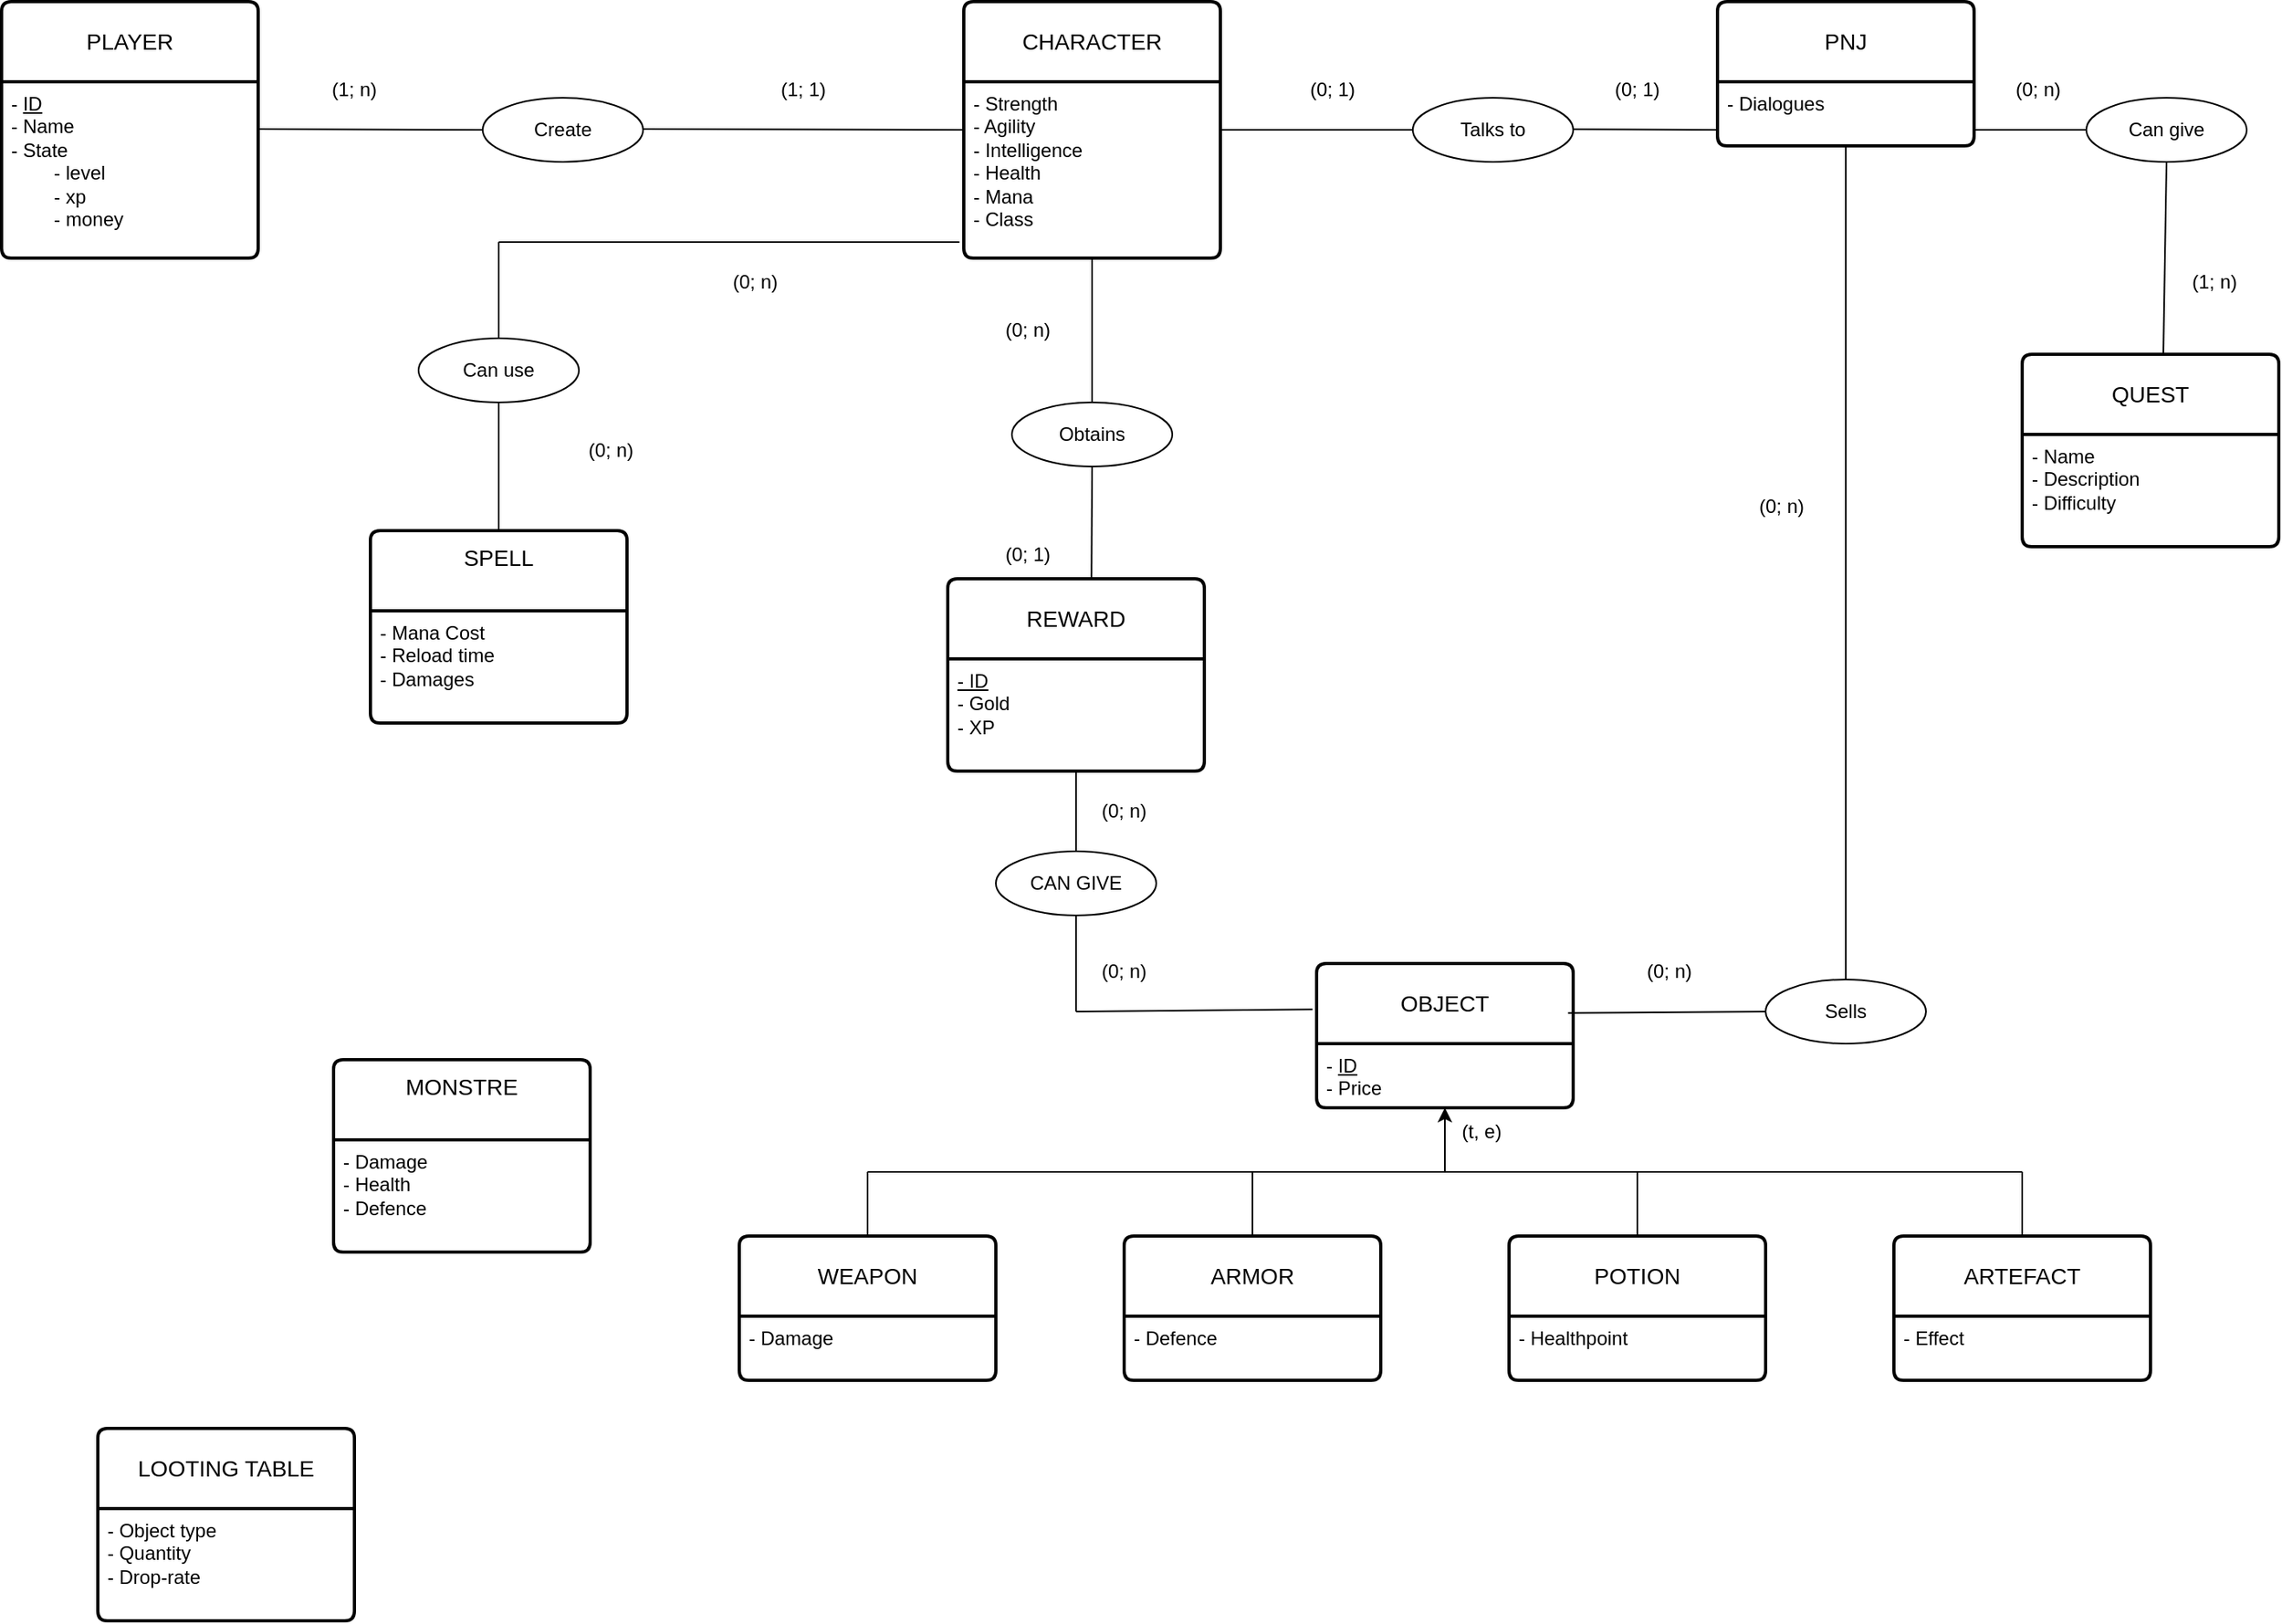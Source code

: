 <mxfile version="25.0.3">
  <diagram name="Page-1" id="kcM2gwdWwORHzh9vfknG">
    <mxGraphModel dx="2674" dy="1309" grid="1" gridSize="10" guides="1" tooltips="1" connect="1" arrows="1" fold="1" page="1" pageScale="1" pageWidth="827" pageHeight="1169" math="0" shadow="0">
      <root>
        <mxCell id="0" />
        <mxCell id="1" parent="0" />
        <mxCell id="6HvYePuJQg4uBYDPbXaV-1" value="PLAYER" style="swimlane;childLayout=stackLayout;horizontal=1;startSize=50;horizontalStack=0;rounded=1;fontSize=14;fontStyle=0;strokeWidth=2;resizeParent=0;resizeLast=1;shadow=0;dashed=0;align=center;arcSize=4;whiteSpace=wrap;html=1;" vertex="1" parent="1">
          <mxGeometry x="-780" y="40" width="160" height="160" as="geometry" />
        </mxCell>
        <mxCell id="6HvYePuJQg4uBYDPbXaV-2" value="- &lt;u&gt;ID&lt;/u&gt;&lt;div&gt;- Name&lt;/div&gt;&lt;div&gt;- State&lt;/div&gt;&lt;div&gt;&lt;span style=&quot;white-space: pre;&quot;&gt;&#x9;&lt;/span&gt;- level&lt;br&gt;&lt;/div&gt;&lt;div&gt;&lt;span style=&quot;white-space: pre;&quot;&gt;&#x9;&lt;/span&gt;- xp&lt;br&gt;&lt;/div&gt;&lt;div&gt;&lt;span style=&quot;white-space: pre;&quot;&gt;&#x9;&lt;/span&gt;- money&lt;br&gt;&lt;/div&gt;" style="align=left;strokeColor=none;fillColor=none;spacingLeft=4;fontSize=12;verticalAlign=top;resizable=0;rotatable=0;part=1;html=1;" vertex="1" parent="6HvYePuJQg4uBYDPbXaV-1">
          <mxGeometry y="50" width="160" height="110" as="geometry" />
        </mxCell>
        <mxCell id="6HvYePuJQg4uBYDPbXaV-4" value="CHARACTER" style="swimlane;childLayout=stackLayout;horizontal=1;startSize=50;horizontalStack=0;rounded=1;fontSize=14;fontStyle=0;strokeWidth=2;resizeParent=0;resizeLast=1;shadow=0;dashed=0;align=center;arcSize=4;whiteSpace=wrap;html=1;" vertex="1" parent="1">
          <mxGeometry x="-180" y="40" width="160" height="160" as="geometry" />
        </mxCell>
        <mxCell id="6HvYePuJQg4uBYDPbXaV-5" value="- Strength&lt;div&gt;- Agility&lt;/div&gt;&lt;div&gt;- Intelligence&lt;/div&gt;&lt;div&gt;- Health&lt;/div&gt;&lt;div&gt;- Mana&lt;/div&gt;&lt;div&gt;- Class&lt;/div&gt;" style="align=left;strokeColor=none;fillColor=none;spacingLeft=4;fontSize=12;verticalAlign=top;resizable=0;rotatable=0;part=1;html=1;" vertex="1" parent="6HvYePuJQg4uBYDPbXaV-4">
          <mxGeometry y="50" width="160" height="110" as="geometry" />
        </mxCell>
        <mxCell id="6HvYePuJQg4uBYDPbXaV-6" value="OBJECT" style="swimlane;childLayout=stackLayout;horizontal=1;startSize=50;horizontalStack=0;rounded=1;fontSize=14;fontStyle=0;strokeWidth=2;resizeParent=0;resizeLast=1;shadow=0;dashed=0;align=center;arcSize=4;whiteSpace=wrap;html=1;" vertex="1" parent="1">
          <mxGeometry x="40" y="640" width="160" height="90" as="geometry" />
        </mxCell>
        <mxCell id="6HvYePuJQg4uBYDPbXaV-7" value="- &lt;u&gt;ID&lt;/u&gt;&lt;div&gt;- Price&lt;/div&gt;&lt;div&gt;&lt;br&gt;&lt;/div&gt;" style="align=left;strokeColor=none;fillColor=none;spacingLeft=4;fontSize=12;verticalAlign=top;resizable=0;rotatable=0;part=1;html=1;" vertex="1" parent="6HvYePuJQg4uBYDPbXaV-6">
          <mxGeometry y="50" width="160" height="40" as="geometry" />
        </mxCell>
        <mxCell id="6HvYePuJQg4uBYDPbXaV-8" value="WEAPON" style="swimlane;childLayout=stackLayout;horizontal=1;startSize=50;horizontalStack=0;rounded=1;fontSize=14;fontStyle=0;strokeWidth=2;resizeParent=0;resizeLast=1;shadow=0;dashed=0;align=center;arcSize=4;whiteSpace=wrap;html=1;" vertex="1" parent="1">
          <mxGeometry x="-320" y="810" width="160" height="90" as="geometry" />
        </mxCell>
        <mxCell id="6HvYePuJQg4uBYDPbXaV-9" value="&lt;div&gt;- Damage&lt;/div&gt;" style="align=left;strokeColor=none;fillColor=none;spacingLeft=4;fontSize=12;verticalAlign=top;resizable=0;rotatable=0;part=1;html=1;" vertex="1" parent="6HvYePuJQg4uBYDPbXaV-8">
          <mxGeometry y="50" width="160" height="40" as="geometry" />
        </mxCell>
        <mxCell id="6HvYePuJQg4uBYDPbXaV-10" value="ARMOR" style="swimlane;childLayout=stackLayout;horizontal=1;startSize=50;horizontalStack=0;rounded=1;fontSize=14;fontStyle=0;strokeWidth=2;resizeParent=0;resizeLast=1;shadow=0;dashed=0;align=center;arcSize=4;whiteSpace=wrap;html=1;" vertex="1" parent="1">
          <mxGeometry x="-80" y="810" width="160" height="90" as="geometry" />
        </mxCell>
        <mxCell id="6HvYePuJQg4uBYDPbXaV-11" value="&lt;div&gt;- Defence&lt;/div&gt;" style="align=left;strokeColor=none;fillColor=none;spacingLeft=4;fontSize=12;verticalAlign=top;resizable=0;rotatable=0;part=1;html=1;" vertex="1" parent="6HvYePuJQg4uBYDPbXaV-10">
          <mxGeometry y="50" width="160" height="40" as="geometry" />
        </mxCell>
        <mxCell id="6HvYePuJQg4uBYDPbXaV-12" value="POTION" style="swimlane;childLayout=stackLayout;horizontal=1;startSize=50;horizontalStack=0;rounded=1;fontSize=14;fontStyle=0;strokeWidth=2;resizeParent=0;resizeLast=1;shadow=0;dashed=0;align=center;arcSize=4;whiteSpace=wrap;html=1;" vertex="1" parent="1">
          <mxGeometry x="160" y="810" width="160" height="90" as="geometry" />
        </mxCell>
        <mxCell id="6HvYePuJQg4uBYDPbXaV-13" value="&lt;div&gt;- Healthpoint&lt;/div&gt;" style="align=left;strokeColor=none;fillColor=none;spacingLeft=4;fontSize=12;verticalAlign=top;resizable=0;rotatable=0;part=1;html=1;" vertex="1" parent="6HvYePuJQg4uBYDPbXaV-12">
          <mxGeometry y="50" width="160" height="40" as="geometry" />
        </mxCell>
        <mxCell id="6HvYePuJQg4uBYDPbXaV-14" value="ARTEFACT" style="swimlane;childLayout=stackLayout;horizontal=1;startSize=50;horizontalStack=0;rounded=1;fontSize=14;fontStyle=0;strokeWidth=2;resizeParent=0;resizeLast=1;shadow=0;dashed=0;align=center;arcSize=4;whiteSpace=wrap;html=1;" vertex="1" parent="1">
          <mxGeometry x="400" y="810" width="160" height="90" as="geometry" />
        </mxCell>
        <mxCell id="6HvYePuJQg4uBYDPbXaV-15" value="&lt;div&gt;- Effect&lt;/div&gt;" style="align=left;strokeColor=none;fillColor=none;spacingLeft=4;fontSize=12;verticalAlign=top;resizable=0;rotatable=0;part=1;html=1;" vertex="1" parent="6HvYePuJQg4uBYDPbXaV-14">
          <mxGeometry y="50" width="160" height="40" as="geometry" />
        </mxCell>
        <mxCell id="6HvYePuJQg4uBYDPbXaV-20" value="" style="endArrow=none;html=1;rounded=0;exitX=0.5;exitY=0;exitDx=0;exitDy=0;" edge="1" parent="1" source="6HvYePuJQg4uBYDPbXaV-10">
          <mxGeometry width="50" height="50" relative="1" as="geometry">
            <mxPoint x="-40" y="790" as="sourcePoint" />
            <mxPoint y="770" as="targetPoint" />
          </mxGeometry>
        </mxCell>
        <mxCell id="6HvYePuJQg4uBYDPbXaV-21" value="" style="endArrow=none;html=1;rounded=0;exitX=0.5;exitY=0;exitDx=0;exitDy=0;" edge="1" parent="1" source="6HvYePuJQg4uBYDPbXaV-12">
          <mxGeometry width="50" height="50" relative="1" as="geometry">
            <mxPoint x="220" y="730" as="sourcePoint" />
            <mxPoint x="240" y="770" as="targetPoint" />
          </mxGeometry>
        </mxCell>
        <mxCell id="6HvYePuJQg4uBYDPbXaV-22" value="" style="endArrow=none;html=1;rounded=0;exitX=0.5;exitY=0;exitDx=0;exitDy=0;" edge="1" parent="1" source="6HvYePuJQg4uBYDPbXaV-14">
          <mxGeometry width="50" height="50" relative="1" as="geometry">
            <mxPoint x="220" y="730" as="sourcePoint" />
            <mxPoint x="480" y="770" as="targetPoint" />
          </mxGeometry>
        </mxCell>
        <mxCell id="6HvYePuJQg4uBYDPbXaV-23" value="" style="endArrow=none;html=1;rounded=0;exitX=0.5;exitY=0;exitDx=0;exitDy=0;" edge="1" parent="1" source="6HvYePuJQg4uBYDPbXaV-8">
          <mxGeometry width="50" height="50" relative="1" as="geometry">
            <mxPoint x="220" y="730" as="sourcePoint" />
            <mxPoint x="-240" y="770" as="targetPoint" />
          </mxGeometry>
        </mxCell>
        <mxCell id="6HvYePuJQg4uBYDPbXaV-24" value="" style="endArrow=none;html=1;rounded=0;" edge="1" parent="1">
          <mxGeometry width="50" height="50" relative="1" as="geometry">
            <mxPoint x="-240" y="770" as="sourcePoint" />
            <mxPoint x="480" y="770" as="targetPoint" />
          </mxGeometry>
        </mxCell>
        <mxCell id="6HvYePuJQg4uBYDPbXaV-25" value="" style="endArrow=classic;html=1;rounded=0;entryX=0.5;entryY=1;entryDx=0;entryDy=0;endFill=1;" edge="1" parent="1" target="6HvYePuJQg4uBYDPbXaV-7">
          <mxGeometry width="50" height="50" relative="1" as="geometry">
            <mxPoint x="120" y="770" as="sourcePoint" />
            <mxPoint x="270" y="680" as="targetPoint" />
          </mxGeometry>
        </mxCell>
        <mxCell id="6HvYePuJQg4uBYDPbXaV-26" value="(t, e)" style="text;html=1;align=center;verticalAlign=middle;whiteSpace=wrap;rounded=0;" vertex="1" parent="1">
          <mxGeometry x="113" y="730" width="60" height="30" as="geometry" />
        </mxCell>
        <mxCell id="6HvYePuJQg4uBYDPbXaV-29" value="MONSTRE&lt;div&gt;&lt;br&gt;&lt;/div&gt;" style="swimlane;childLayout=stackLayout;horizontal=1;startSize=50;horizontalStack=0;rounded=1;fontSize=14;fontStyle=0;strokeWidth=2;resizeParent=0;resizeLast=1;shadow=0;dashed=0;align=center;arcSize=4;whiteSpace=wrap;html=1;" vertex="1" parent="1">
          <mxGeometry x="-573" y="700" width="160" height="120" as="geometry" />
        </mxCell>
        <mxCell id="6HvYePuJQg4uBYDPbXaV-30" value="- Damage&lt;div&gt;- Health&lt;/div&gt;&lt;div&gt;- Defence&lt;/div&gt;" style="align=left;strokeColor=none;fillColor=none;spacingLeft=4;fontSize=12;verticalAlign=top;resizable=0;rotatable=0;part=1;html=1;" vertex="1" parent="6HvYePuJQg4uBYDPbXaV-29">
          <mxGeometry y="50" width="160" height="70" as="geometry" />
        </mxCell>
        <mxCell id="6HvYePuJQg4uBYDPbXaV-31" value="LOOTING TABLE" style="swimlane;childLayout=stackLayout;horizontal=1;startSize=50;horizontalStack=0;rounded=1;fontSize=14;fontStyle=0;strokeWidth=2;resizeParent=0;resizeLast=1;shadow=0;dashed=0;align=center;arcSize=4;whiteSpace=wrap;html=1;" vertex="1" parent="1">
          <mxGeometry x="-720" y="930" width="160" height="120" as="geometry" />
        </mxCell>
        <mxCell id="6HvYePuJQg4uBYDPbXaV-32" value="- Object type&lt;div&gt;- Quantity&lt;/div&gt;&lt;div&gt;- Drop-rate&lt;/div&gt;" style="align=left;strokeColor=none;fillColor=none;spacingLeft=4;fontSize=12;verticalAlign=top;resizable=0;rotatable=0;part=1;html=1;" vertex="1" parent="6HvYePuJQg4uBYDPbXaV-31">
          <mxGeometry y="50" width="160" height="70" as="geometry" />
        </mxCell>
        <mxCell id="6HvYePuJQg4uBYDPbXaV-33" value="QUEST" style="swimlane;childLayout=stackLayout;horizontal=1;startSize=50;horizontalStack=0;rounded=1;fontSize=14;fontStyle=0;strokeWidth=2;resizeParent=0;resizeLast=1;shadow=0;dashed=0;align=center;arcSize=4;whiteSpace=wrap;html=1;" vertex="1" parent="1">
          <mxGeometry x="480" y="260" width="160" height="120" as="geometry" />
        </mxCell>
        <mxCell id="6HvYePuJQg4uBYDPbXaV-34" value="- Name&lt;div&gt;- Description&lt;/div&gt;&lt;div&gt;- Difficulty&lt;/div&gt;&lt;div&gt;&lt;br&gt;&lt;/div&gt;" style="align=left;strokeColor=none;fillColor=none;spacingLeft=4;fontSize=12;verticalAlign=top;resizable=0;rotatable=0;part=1;html=1;" vertex="1" parent="6HvYePuJQg4uBYDPbXaV-33">
          <mxGeometry y="50" width="160" height="70" as="geometry" />
        </mxCell>
        <mxCell id="6HvYePuJQg4uBYDPbXaV-35" value="SPELL&lt;div&gt;&lt;br&gt;&lt;/div&gt;" style="swimlane;childLayout=stackLayout;horizontal=1;startSize=50;horizontalStack=0;rounded=1;fontSize=14;fontStyle=0;strokeWidth=2;resizeParent=0;resizeLast=1;shadow=0;dashed=0;align=center;arcSize=4;whiteSpace=wrap;html=1;" vertex="1" parent="1">
          <mxGeometry x="-550" y="370" width="160" height="120" as="geometry" />
        </mxCell>
        <mxCell id="6HvYePuJQg4uBYDPbXaV-36" value="- Mana Cost&lt;div&gt;- Reload time&lt;/div&gt;&lt;div&gt;- Damages&lt;/div&gt;" style="align=left;strokeColor=none;fillColor=none;spacingLeft=4;fontSize=12;verticalAlign=top;resizable=0;rotatable=0;part=1;html=1;" vertex="1" parent="6HvYePuJQg4uBYDPbXaV-35">
          <mxGeometry y="50" width="160" height="70" as="geometry" />
        </mxCell>
        <mxCell id="6HvYePuJQg4uBYDPbXaV-37" value="PNJ" style="swimlane;childLayout=stackLayout;horizontal=1;startSize=50;horizontalStack=0;rounded=1;fontSize=14;fontStyle=0;strokeWidth=2;resizeParent=0;resizeLast=1;shadow=0;dashed=0;align=center;arcSize=4;whiteSpace=wrap;html=1;" vertex="1" parent="1">
          <mxGeometry x="290" y="40" width="160" height="90" as="geometry" />
        </mxCell>
        <mxCell id="6HvYePuJQg4uBYDPbXaV-38" value="- Dialogues" style="align=left;strokeColor=none;fillColor=none;spacingLeft=4;fontSize=12;verticalAlign=top;resizable=0;rotatable=0;part=1;html=1;" vertex="1" parent="6HvYePuJQg4uBYDPbXaV-37">
          <mxGeometry y="50" width="160" height="40" as="geometry" />
        </mxCell>
        <mxCell id="6HvYePuJQg4uBYDPbXaV-51" value="Create" style="ellipse;whiteSpace=wrap;html=1;align=center;" vertex="1" parent="1">
          <mxGeometry x="-480" y="100" width="100" height="40" as="geometry" />
        </mxCell>
        <mxCell id="6HvYePuJQg4uBYDPbXaV-53" value="" style="endArrow=none;html=1;rounded=0;exitX=0.999;exitY=0.367;exitDx=0;exitDy=0;exitPerimeter=0;entryX=0;entryY=0.5;entryDx=0;entryDy=0;" edge="1" parent="1" target="6HvYePuJQg4uBYDPbXaV-4">
          <mxGeometry width="50" height="50" relative="1" as="geometry">
            <mxPoint x="-380" y="119.52" as="sourcePoint" />
            <mxPoint x="-290" y="119.61" as="targetPoint" />
          </mxGeometry>
        </mxCell>
        <mxCell id="6HvYePuJQg4uBYDPbXaV-54" value="(1; n)" style="text;html=1;align=center;verticalAlign=middle;whiteSpace=wrap;rounded=0;" vertex="1" parent="1">
          <mxGeometry x="-590" y="80" width="60" height="30" as="geometry" />
        </mxCell>
        <mxCell id="6HvYePuJQg4uBYDPbXaV-55" value="(1; 1)" style="text;html=1;align=center;verticalAlign=middle;whiteSpace=wrap;rounded=0;" vertex="1" parent="1">
          <mxGeometry x="-310" y="80" width="60" height="30" as="geometry" />
        </mxCell>
        <mxCell id="6HvYePuJQg4uBYDPbXaV-56" value="Obtains" style="ellipse;whiteSpace=wrap;html=1;align=center;" vertex="1" parent="1">
          <mxGeometry x="-150" y="290" width="100" height="40" as="geometry" />
        </mxCell>
        <mxCell id="6HvYePuJQg4uBYDPbXaV-58" value="" style="endArrow=none;html=1;rounded=0;exitX=0.56;exitY=0.042;exitDx=0;exitDy=0;exitPerimeter=0;" edge="1" parent="1" source="6HvYePuJQg4uBYDPbXaV-39">
          <mxGeometry width="50" height="50" relative="1" as="geometry">
            <mxPoint x="-100" y="440" as="sourcePoint" />
            <mxPoint x="-100" y="330" as="targetPoint" />
          </mxGeometry>
        </mxCell>
        <mxCell id="6HvYePuJQg4uBYDPbXaV-61" value="(0; n)" style="text;html=1;align=center;verticalAlign=middle;whiteSpace=wrap;rounded=0;" vertex="1" parent="1">
          <mxGeometry x="-170" y="230" width="60" height="30" as="geometry" />
        </mxCell>
        <mxCell id="6HvYePuJQg4uBYDPbXaV-62" value="" style="endArrow=none;html=1;rounded=0;exitX=0.5;exitY=1;exitDx=0;exitDy=0;" edge="1" parent="1" source="6HvYePuJQg4uBYDPbXaV-5">
          <mxGeometry width="50" height="50" relative="1" as="geometry">
            <mxPoint x="-120" y="240.08" as="sourcePoint" />
            <mxPoint x="-100" y="290" as="targetPoint" />
          </mxGeometry>
        </mxCell>
        <mxCell id="6HvYePuJQg4uBYDPbXaV-63" value="(0; 1)" style="text;html=1;align=center;verticalAlign=middle;whiteSpace=wrap;rounded=0;" vertex="1" parent="1">
          <mxGeometry x="-170" y="370" width="60" height="30" as="geometry" />
        </mxCell>
        <mxCell id="6HvYePuJQg4uBYDPbXaV-65" value="Sells" style="ellipse;whiteSpace=wrap;html=1;align=center;" vertex="1" parent="1">
          <mxGeometry x="320" y="650" width="100" height="40" as="geometry" />
        </mxCell>
        <mxCell id="6HvYePuJQg4uBYDPbXaV-66" value="" style="endArrow=none;html=1;rounded=0;exitX=0.5;exitY=0;exitDx=0;exitDy=0;" edge="1" parent="1" source="6HvYePuJQg4uBYDPbXaV-65" target="6HvYePuJQg4uBYDPbXaV-38">
          <mxGeometry width="50" height="50" relative="1" as="geometry">
            <mxPoint x="-10" y="460" as="sourcePoint" />
            <mxPoint x="40" y="410" as="targetPoint" />
          </mxGeometry>
        </mxCell>
        <mxCell id="6HvYePuJQg4uBYDPbXaV-67" value="" style="endArrow=none;html=1;rounded=0;exitX=0;exitY=0.5;exitDx=0;exitDy=0;entryX=0.98;entryY=0.343;entryDx=0;entryDy=0;entryPerimeter=0;" edge="1" parent="1" source="6HvYePuJQg4uBYDPbXaV-65" target="6HvYePuJQg4uBYDPbXaV-6">
          <mxGeometry width="50" height="50" relative="1" as="geometry">
            <mxPoint x="-10" y="460" as="sourcePoint" />
            <mxPoint x="40" y="410" as="targetPoint" />
          </mxGeometry>
        </mxCell>
        <mxCell id="6HvYePuJQg4uBYDPbXaV-68" value="" style="endArrow=none;html=1;rounded=0;exitX=0.999;exitY=0.367;exitDx=0;exitDy=0;exitPerimeter=0;entryX=0;entryY=0.5;entryDx=0;entryDy=0;" edge="1" parent="1" target="6HvYePuJQg4uBYDPbXaV-51">
          <mxGeometry width="50" height="50" relative="1" as="geometry">
            <mxPoint x="-620" y="119.52" as="sourcePoint" />
            <mxPoint x="-490" y="120" as="targetPoint" />
          </mxGeometry>
        </mxCell>
        <mxCell id="6HvYePuJQg4uBYDPbXaV-69" value="(0; n)" style="text;html=1;align=center;verticalAlign=middle;whiteSpace=wrap;rounded=0;" vertex="1" parent="1">
          <mxGeometry x="300" y="340" width="60" height="30" as="geometry" />
        </mxCell>
        <mxCell id="6HvYePuJQg4uBYDPbXaV-70" value="(0; n)" style="text;html=1;align=center;verticalAlign=middle;whiteSpace=wrap;rounded=0;" vertex="1" parent="1">
          <mxGeometry x="230" y="630" width="60" height="30" as="geometry" />
        </mxCell>
        <mxCell id="6HvYePuJQg4uBYDPbXaV-71" value="Talks to" style="ellipse;whiteSpace=wrap;html=1;align=center;" vertex="1" parent="1">
          <mxGeometry x="100" y="100" width="100" height="40" as="geometry" />
        </mxCell>
        <mxCell id="6HvYePuJQg4uBYDPbXaV-72" value="" style="endArrow=none;html=1;rounded=0;exitX=1;exitY=0.5;exitDx=0;exitDy=0;entryX=0;entryY=0.5;entryDx=0;entryDy=0;" edge="1" parent="1" source="6HvYePuJQg4uBYDPbXaV-4" target="6HvYePuJQg4uBYDPbXaV-71">
          <mxGeometry width="50" height="50" relative="1" as="geometry">
            <mxPoint x="-10" y="400" as="sourcePoint" />
            <mxPoint x="40" y="350" as="targetPoint" />
          </mxGeometry>
        </mxCell>
        <mxCell id="6HvYePuJQg4uBYDPbXaV-73" value="" style="endArrow=none;html=1;rounded=0;exitX=1;exitY=0.5;exitDx=0;exitDy=0;" edge="1" parent="1">
          <mxGeometry width="50" height="50" relative="1" as="geometry">
            <mxPoint x="200" y="119.6" as="sourcePoint" />
            <mxPoint x="290" y="120" as="targetPoint" />
          </mxGeometry>
        </mxCell>
        <mxCell id="6HvYePuJQg4uBYDPbXaV-74" value="(0; 1)" style="text;html=1;align=center;verticalAlign=middle;whiteSpace=wrap;rounded=0;" vertex="1" parent="1">
          <mxGeometry x="20" y="80" width="60" height="30" as="geometry" />
        </mxCell>
        <mxCell id="6HvYePuJQg4uBYDPbXaV-75" value="(0; 1)" style="text;html=1;align=center;verticalAlign=middle;whiteSpace=wrap;rounded=0;" vertex="1" parent="1">
          <mxGeometry x="210" y="80" width="60" height="30" as="geometry" />
        </mxCell>
        <mxCell id="6HvYePuJQg4uBYDPbXaV-76" value="Can give" style="ellipse;whiteSpace=wrap;html=1;align=center;" vertex="1" parent="1">
          <mxGeometry x="520" y="100" width="100" height="40" as="geometry" />
        </mxCell>
        <mxCell id="6HvYePuJQg4uBYDPbXaV-77" value="" style="endArrow=none;html=1;rounded=0;exitX=1;exitY=0.75;exitDx=0;exitDy=0;entryX=0;entryY=0.5;entryDx=0;entryDy=0;" edge="1" parent="1" source="6HvYePuJQg4uBYDPbXaV-38" target="6HvYePuJQg4uBYDPbXaV-76">
          <mxGeometry width="50" height="50" relative="1" as="geometry">
            <mxPoint x="430" y="500" as="sourcePoint" />
            <mxPoint x="480" y="450" as="targetPoint" />
          </mxGeometry>
        </mxCell>
        <mxCell id="6HvYePuJQg4uBYDPbXaV-79" value="(0; n)" style="text;html=1;align=center;verticalAlign=middle;whiteSpace=wrap;rounded=0;" vertex="1" parent="1">
          <mxGeometry x="460" y="80" width="60" height="30" as="geometry" />
        </mxCell>
        <mxCell id="6HvYePuJQg4uBYDPbXaV-80" value="" style="endArrow=none;html=1;rounded=0;exitX=0.5;exitY=1;exitDx=0;exitDy=0;entryX=0.55;entryY=0.002;entryDx=0;entryDy=0;entryPerimeter=0;" edge="1" parent="1" source="6HvYePuJQg4uBYDPbXaV-76" target="6HvYePuJQg4uBYDPbXaV-33">
          <mxGeometry width="50" height="50" relative="1" as="geometry">
            <mxPoint x="430" y="500" as="sourcePoint" />
            <mxPoint x="480" y="450" as="targetPoint" />
          </mxGeometry>
        </mxCell>
        <mxCell id="6HvYePuJQg4uBYDPbXaV-81" value="(1; n)" style="text;html=1;align=center;verticalAlign=middle;whiteSpace=wrap;rounded=0;" vertex="1" parent="1">
          <mxGeometry x="570" y="200" width="60" height="30" as="geometry" />
        </mxCell>
        <mxCell id="6HvYePuJQg4uBYDPbXaV-85" value="Can use" style="ellipse;whiteSpace=wrap;html=1;align=center;" vertex="1" parent="1">
          <mxGeometry x="-520" y="250" width="100" height="40" as="geometry" />
        </mxCell>
        <mxCell id="6HvYePuJQg4uBYDPbXaV-86" value="" style="endArrow=none;html=1;rounded=0;exitX=0.5;exitY=0;exitDx=0;exitDy=0;entryX=0.5;entryY=1;entryDx=0;entryDy=0;" edge="1" parent="1" source="6HvYePuJQg4uBYDPbXaV-35" target="6HvYePuJQg4uBYDPbXaV-85">
          <mxGeometry width="50" height="50" relative="1" as="geometry">
            <mxPoint x="-300" y="380" as="sourcePoint" />
            <mxPoint x="-250" y="330" as="targetPoint" />
          </mxGeometry>
        </mxCell>
        <mxCell id="6HvYePuJQg4uBYDPbXaV-87" value="" style="endArrow=none;html=1;rounded=0;entryX=-0.017;entryY=0.909;entryDx=0;entryDy=0;entryPerimeter=0;" edge="1" parent="1" target="6HvYePuJQg4uBYDPbXaV-5">
          <mxGeometry width="50" height="50" relative="1" as="geometry">
            <mxPoint x="-470" y="190" as="sourcePoint" />
            <mxPoint x="-250" y="330" as="targetPoint" />
          </mxGeometry>
        </mxCell>
        <mxCell id="6HvYePuJQg4uBYDPbXaV-88" value="" style="endArrow=none;html=1;rounded=0;entryX=0.5;entryY=0;entryDx=0;entryDy=0;" edge="1" parent="1" target="6HvYePuJQg4uBYDPbXaV-85">
          <mxGeometry width="50" height="50" relative="1" as="geometry">
            <mxPoint x="-470" y="190" as="sourcePoint" />
            <mxPoint x="-250" y="330" as="targetPoint" />
          </mxGeometry>
        </mxCell>
        <mxCell id="6HvYePuJQg4uBYDPbXaV-89" value="(0; n)" style="text;html=1;align=center;verticalAlign=middle;whiteSpace=wrap;rounded=0;" vertex="1" parent="1">
          <mxGeometry x="-340" y="200" width="60" height="30" as="geometry" />
        </mxCell>
        <mxCell id="6HvYePuJQg4uBYDPbXaV-90" value="(0; n)" style="text;html=1;align=center;verticalAlign=middle;whiteSpace=wrap;rounded=0;" vertex="1" parent="1">
          <mxGeometry x="-430" y="305" width="60" height="30" as="geometry" />
        </mxCell>
        <mxCell id="6HvYePuJQg4uBYDPbXaV-91" value="" style="endArrow=none;html=1;rounded=0;" edge="1" parent="1" target="6HvYePuJQg4uBYDPbXaV-39">
          <mxGeometry width="50" height="50" relative="1" as="geometry">
            <mxPoint x="-100" y="440" as="sourcePoint" />
            <mxPoint x="-100" y="330" as="targetPoint" />
          </mxGeometry>
        </mxCell>
        <mxCell id="6HvYePuJQg4uBYDPbXaV-39" value="REWARD" style="swimlane;childLayout=stackLayout;horizontal=1;startSize=50;horizontalStack=0;rounded=1;fontSize=14;fontStyle=0;strokeWidth=2;resizeParent=0;resizeLast=1;shadow=0;dashed=0;align=center;arcSize=4;whiteSpace=wrap;html=1;" vertex="1" parent="1">
          <mxGeometry x="-190" y="400" width="160" height="120" as="geometry" />
        </mxCell>
        <mxCell id="6HvYePuJQg4uBYDPbXaV-40" value="&lt;u&gt;- ID&lt;/u&gt;&lt;div&gt;- Gold&lt;/div&gt;&lt;div&gt;- XP&lt;/div&gt;" style="align=left;strokeColor=none;fillColor=none;spacingLeft=4;fontSize=12;verticalAlign=top;resizable=0;rotatable=0;part=1;html=1;" vertex="1" parent="6HvYePuJQg4uBYDPbXaV-39">
          <mxGeometry y="50" width="160" height="70" as="geometry" />
        </mxCell>
        <mxCell id="6HvYePuJQg4uBYDPbXaV-93" value="CAN GIVE" style="ellipse;whiteSpace=wrap;html=1;align=center;" vertex="1" parent="1">
          <mxGeometry x="-160" y="570" width="100" height="40" as="geometry" />
        </mxCell>
        <mxCell id="6HvYePuJQg4uBYDPbXaV-94" value="" style="endArrow=none;html=1;rounded=0;exitX=0.5;exitY=0;exitDx=0;exitDy=0;entryX=0.5;entryY=1;entryDx=0;entryDy=0;" edge="1" parent="1" source="6HvYePuJQg4uBYDPbXaV-93" target="6HvYePuJQg4uBYDPbXaV-40">
          <mxGeometry width="50" height="50" relative="1" as="geometry">
            <mxPoint x="-160" y="550" as="sourcePoint" />
            <mxPoint x="-110" y="530" as="targetPoint" />
          </mxGeometry>
        </mxCell>
        <mxCell id="6HvYePuJQg4uBYDPbXaV-95" value="" style="endArrow=none;html=1;rounded=0;exitX=-0.016;exitY=0.318;exitDx=0;exitDy=0;exitPerimeter=0;" edge="1" parent="1" source="6HvYePuJQg4uBYDPbXaV-6">
          <mxGeometry width="50" height="50" relative="1" as="geometry">
            <mxPoint x="-160" y="550" as="sourcePoint" />
            <mxPoint x="-110" y="670" as="targetPoint" />
          </mxGeometry>
        </mxCell>
        <mxCell id="6HvYePuJQg4uBYDPbXaV-96" value="" style="endArrow=none;html=1;rounded=0;" edge="1" parent="1">
          <mxGeometry width="50" height="50" relative="1" as="geometry">
            <mxPoint x="-110" y="670" as="sourcePoint" />
            <mxPoint x="-110" y="610" as="targetPoint" />
          </mxGeometry>
        </mxCell>
        <mxCell id="6HvYePuJQg4uBYDPbXaV-97" value="(0; n)" style="text;html=1;align=center;verticalAlign=middle;whiteSpace=wrap;rounded=0;" vertex="1" parent="1">
          <mxGeometry x="-110" y="630" width="60" height="30" as="geometry" />
        </mxCell>
        <mxCell id="6HvYePuJQg4uBYDPbXaV-98" value="(0; n)" style="text;html=1;align=center;verticalAlign=middle;whiteSpace=wrap;rounded=0;" vertex="1" parent="1">
          <mxGeometry x="-110" y="530" width="60" height="30" as="geometry" />
        </mxCell>
      </root>
    </mxGraphModel>
  </diagram>
</mxfile>
